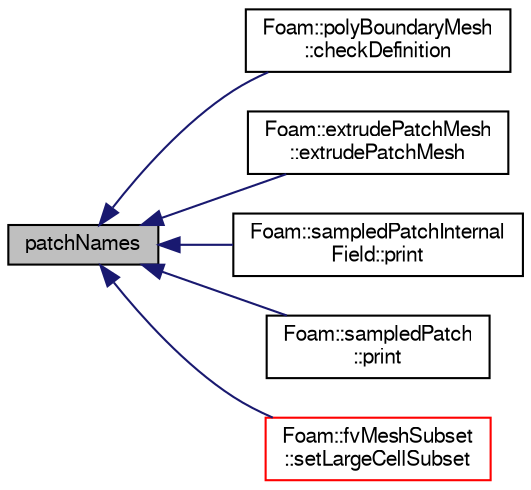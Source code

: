 digraph "patchNames"
{
  bgcolor="transparent";
  edge [fontname="FreeSans",fontsize="10",labelfontname="FreeSans",labelfontsize="10"];
  node [fontname="FreeSans",fontsize="10",shape=record];
  rankdir="LR";
  Node1 [label="patchNames",height=0.2,width=0.4,color="black", fillcolor="grey75", style="filled" fontcolor="black"];
  Node1 -> Node2 [dir="back",color="midnightblue",fontsize="10",style="solid",fontname="FreeSans"];
  Node2 [label="Foam::polyBoundaryMesh\l::checkDefinition",height=0.2,width=0.4,color="black",URL="$a01855.html#a06e73ef87e1b48be76ee1da1ab2e9a38",tooltip="Check boundary definition. Return true if in error. "];
  Node1 -> Node3 [dir="back",color="midnightblue",fontsize="10",style="solid",fontname="FreeSans"];
  Node3 [label="Foam::extrudePatchMesh\l::extrudePatchMesh",height=0.2,width=0.4,color="black",URL="$a00692.html#ada5aee048de4d025b44660aca99d21a6",tooltip="Construct from mesh, patch and dictionary. "];
  Node1 -> Node4 [dir="back",color="midnightblue",fontsize="10",style="solid",fontname="FreeSans"];
  Node4 [label="Foam::sampledPatchInternal\lField::print",height=0.2,width=0.4,color="black",URL="$a02166.html#a396408e517abe1f8cae9d2844a18ad1e",tooltip="Write. "];
  Node1 -> Node5 [dir="back",color="midnightblue",fontsize="10",style="solid",fontname="FreeSans"];
  Node5 [label="Foam::sampledPatch\l::print",height=0.2,width=0.4,color="black",URL="$a02165.html#a396408e517abe1f8cae9d2844a18ad1e",tooltip="Write. "];
  Node1 -> Node6 [dir="back",color="midnightblue",fontsize="10",style="solid",fontname="FreeSans"];
  Node6 [label="Foam::fvMeshSubset\l::setLargeCellSubset",height=0.2,width=0.4,color="red",URL="$a00856.html#aa5aecd31ebb23c10811eb60949808165",tooltip="Set the subset from all cells with region == currentRegion. "];
}
